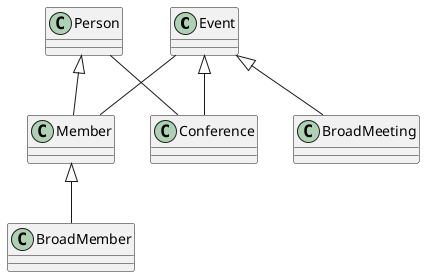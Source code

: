 @startuml

class Event{

}
class Conference {

}
class BroadMeeting{
}

class Person {

}
class Member{

}

class BroadMember {

}


Event <|-- Conference
Event <|-- BroadMeeting
Person <|-- Member
Member <|-- BroadMember
Event -- Member
Person -- Conference


@enduml
